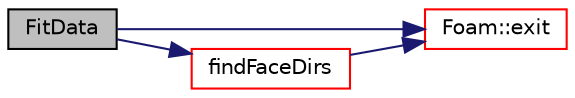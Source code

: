 digraph "FitData"
{
  bgcolor="transparent";
  edge [fontname="Helvetica",fontsize="10",labelfontname="Helvetica",labelfontsize="10"];
  node [fontname="Helvetica",fontsize="10",shape=record];
  rankdir="LR";
  Node1 [label="FitData",height=0.2,width=0.4,color="black", fillcolor="grey75", style="filled", fontcolor="black"];
  Node1 -> Node2 [color="midnightblue",fontsize="10",style="solid",fontname="Helvetica"];
  Node2 [label="Foam::exit",height=0.2,width=0.4,color="red",URL="$a10909.html#a06ca7250d8e89caf05243ec094843642"];
  Node1 -> Node3 [color="midnightblue",fontsize="10",style="solid",fontname="Helvetica"];
  Node3 [label="findFaceDirs",height=0.2,width=0.4,color="red",URL="$a00824.html#afea6c3ae5bba0eddf3f321b3c56ecfba",tooltip="Find the normal direction (i) and j and k directions for face faci. "];
  Node3 -> Node2 [color="midnightblue",fontsize="10",style="solid",fontname="Helvetica"];
}
